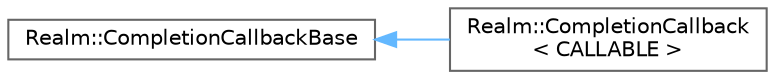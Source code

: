digraph "Graphical Class Hierarchy"
{
 // LATEX_PDF_SIZE
  bgcolor="transparent";
  edge [fontname=Helvetica,fontsize=10,labelfontname=Helvetica,labelfontsize=10];
  node [fontname=Helvetica,fontsize=10,shape=box,height=0.2,width=0.4];
  rankdir="LR";
  Node0 [id="Node000000",label="Realm::CompletionCallbackBase",height=0.2,width=0.4,color="grey40", fillcolor="white", style="filled",URL="$classRealm_1_1CompletionCallbackBase.html",tooltip=" "];
  Node0 -> Node1 [id="edge100_Node000000_Node000001",dir="back",color="steelblue1",style="solid",tooltip=" "];
  Node1 [id="Node000001",label="Realm::CompletionCallback\l\< CALLABLE \>",height=0.2,width=0.4,color="grey40", fillcolor="white", style="filled",URL="$classRealm_1_1CompletionCallback.html",tooltip=" "];
}
